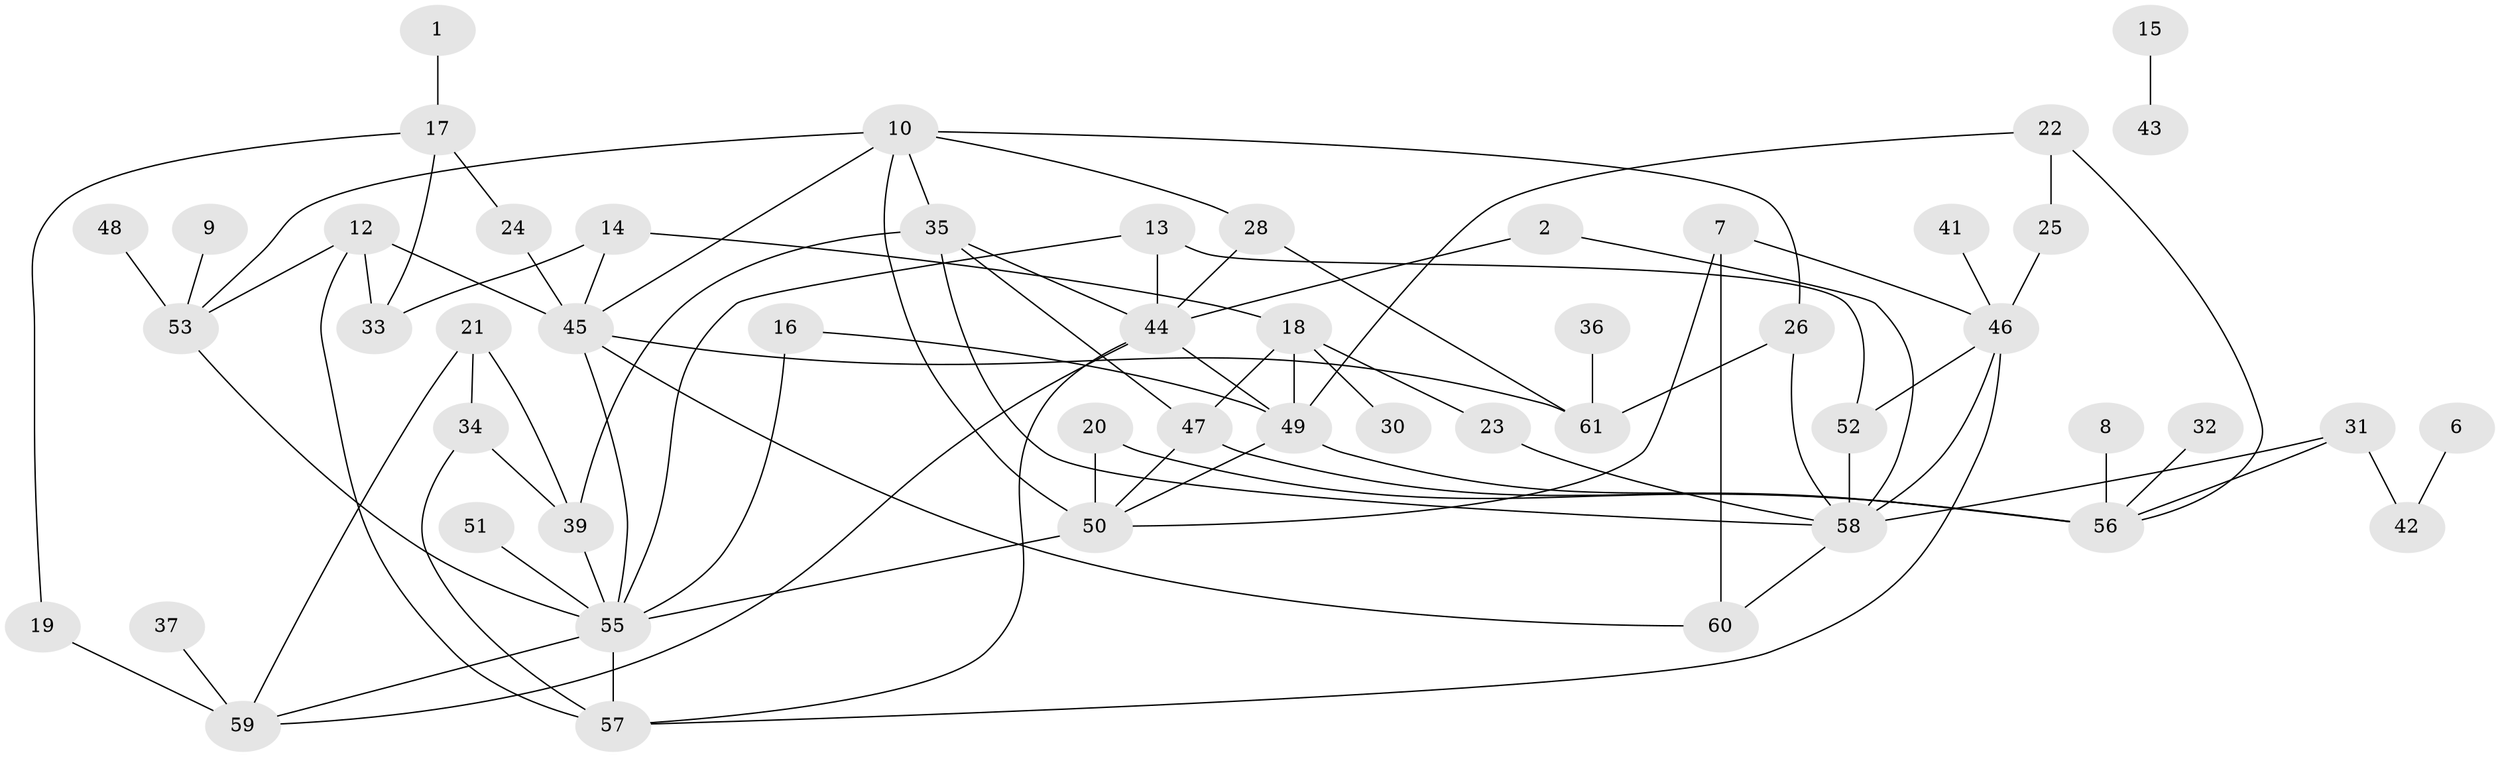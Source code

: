 // original degree distribution, {1: 0.19672131147540983, 2: 0.26229508196721313, 0: 0.05737704918032787, 3: 0.26229508196721313, 4: 0.1721311475409836, 6: 0.00819672131147541, 5: 0.02459016393442623, 7: 0.00819672131147541, 8: 0.00819672131147541}
// Generated by graph-tools (version 1.1) at 2025/25/03/09/25 03:25:19]
// undirected, 52 vertices, 86 edges
graph export_dot {
graph [start="1"]
  node [color=gray90,style=filled];
  1;
  2;
  6;
  7;
  8;
  9;
  10;
  12;
  13;
  14;
  15;
  16;
  17;
  18;
  19;
  20;
  21;
  22;
  23;
  24;
  25;
  26;
  28;
  30;
  31;
  32;
  33;
  34;
  35;
  36;
  37;
  39;
  41;
  42;
  43;
  44;
  45;
  46;
  47;
  48;
  49;
  50;
  51;
  52;
  53;
  55;
  56;
  57;
  58;
  59;
  60;
  61;
  1 -- 17 [weight=1.0];
  2 -- 44 [weight=1.0];
  2 -- 58 [weight=1.0];
  6 -- 42 [weight=1.0];
  7 -- 46 [weight=1.0];
  7 -- 50 [weight=1.0];
  7 -- 60 [weight=1.0];
  8 -- 56 [weight=1.0];
  9 -- 53 [weight=1.0];
  10 -- 26 [weight=1.0];
  10 -- 28 [weight=1.0];
  10 -- 35 [weight=2.0];
  10 -- 45 [weight=1.0];
  10 -- 50 [weight=2.0];
  10 -- 53 [weight=1.0];
  12 -- 33 [weight=1.0];
  12 -- 45 [weight=1.0];
  12 -- 53 [weight=1.0];
  12 -- 57 [weight=1.0];
  13 -- 44 [weight=1.0];
  13 -- 52 [weight=2.0];
  13 -- 55 [weight=1.0];
  14 -- 18 [weight=1.0];
  14 -- 33 [weight=1.0];
  14 -- 45 [weight=1.0];
  15 -- 43 [weight=1.0];
  16 -- 49 [weight=1.0];
  16 -- 55 [weight=1.0];
  17 -- 19 [weight=1.0];
  17 -- 24 [weight=1.0];
  17 -- 33 [weight=1.0];
  18 -- 23 [weight=1.0];
  18 -- 30 [weight=1.0];
  18 -- 47 [weight=1.0];
  18 -- 49 [weight=1.0];
  19 -- 59 [weight=1.0];
  20 -- 50 [weight=1.0];
  20 -- 56 [weight=1.0];
  21 -- 34 [weight=1.0];
  21 -- 39 [weight=1.0];
  21 -- 59 [weight=1.0];
  22 -- 25 [weight=1.0];
  22 -- 49 [weight=1.0];
  22 -- 56 [weight=1.0];
  23 -- 58 [weight=1.0];
  24 -- 45 [weight=1.0];
  25 -- 46 [weight=1.0];
  26 -- 58 [weight=1.0];
  26 -- 61 [weight=1.0];
  28 -- 44 [weight=1.0];
  28 -- 61 [weight=1.0];
  31 -- 42 [weight=1.0];
  31 -- 56 [weight=1.0];
  31 -- 58 [weight=1.0];
  32 -- 56 [weight=1.0];
  34 -- 39 [weight=1.0];
  34 -- 57 [weight=1.0];
  35 -- 39 [weight=1.0];
  35 -- 44 [weight=1.0];
  35 -- 47 [weight=1.0];
  35 -- 58 [weight=1.0];
  36 -- 61 [weight=1.0];
  37 -- 59 [weight=1.0];
  39 -- 55 [weight=1.0];
  41 -- 46 [weight=1.0];
  44 -- 49 [weight=1.0];
  44 -- 57 [weight=1.0];
  44 -- 59 [weight=1.0];
  45 -- 55 [weight=1.0];
  45 -- 60 [weight=1.0];
  45 -- 61 [weight=1.0];
  46 -- 52 [weight=1.0];
  46 -- 57 [weight=1.0];
  46 -- 58 [weight=2.0];
  47 -- 50 [weight=1.0];
  47 -- 56 [weight=1.0];
  48 -- 53 [weight=1.0];
  49 -- 50 [weight=1.0];
  49 -- 56 [weight=1.0];
  50 -- 55 [weight=1.0];
  51 -- 55 [weight=1.0];
  52 -- 58 [weight=1.0];
  53 -- 55 [weight=1.0];
  55 -- 57 [weight=2.0];
  55 -- 59 [weight=1.0];
  58 -- 60 [weight=1.0];
}
